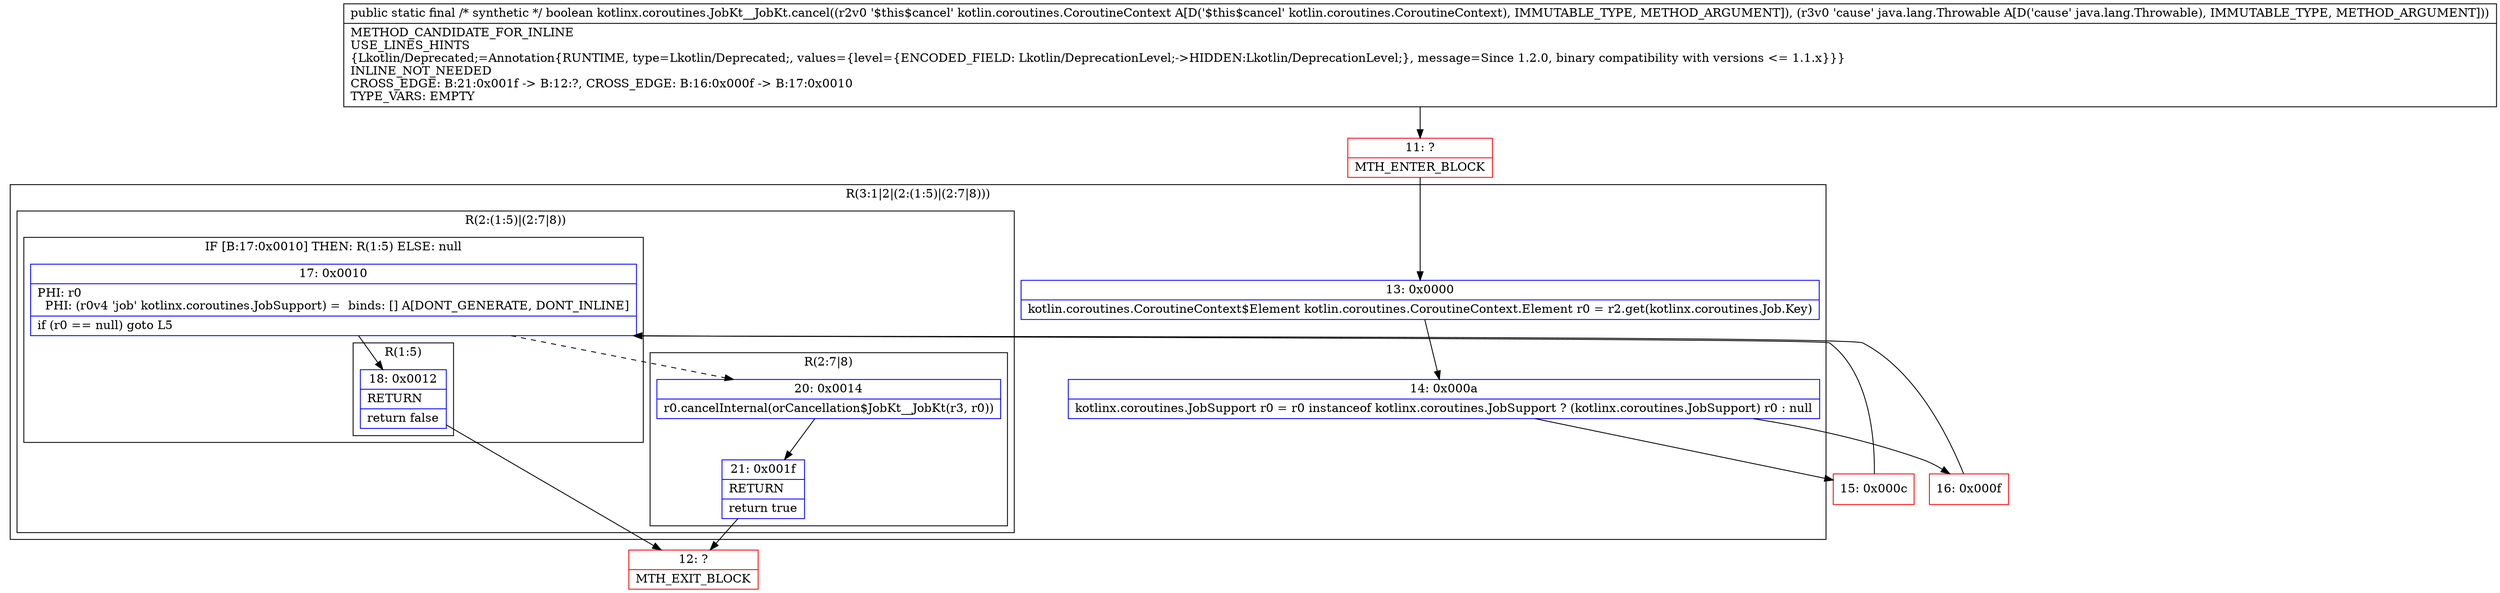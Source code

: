 digraph "CFG forkotlinx.coroutines.JobKt__JobKt.cancel(Lkotlin\/coroutines\/CoroutineContext;Ljava\/lang\/Throwable;)Z" {
subgraph cluster_Region_1970314106 {
label = "R(3:1|2|(2:(1:5)|(2:7|8)))";
node [shape=record,color=blue];
Node_13 [shape=record,label="{13\:\ 0x0000|kotlin.coroutines.CoroutineContext$Element kotlin.coroutines.CoroutineContext.Element r0 = r2.get(kotlinx.coroutines.Job.Key)\l}"];
Node_14 [shape=record,label="{14\:\ 0x000a|kotlinx.coroutines.JobSupport r0 = r0 instanceof kotlinx.coroutines.JobSupport ? (kotlinx.coroutines.JobSupport) r0 : null\l}"];
subgraph cluster_Region_1517899708 {
label = "R(2:(1:5)|(2:7|8))";
node [shape=record,color=blue];
subgraph cluster_IfRegion_1244670157 {
label = "IF [B:17:0x0010] THEN: R(1:5) ELSE: null";
node [shape=record,color=blue];
Node_17 [shape=record,label="{17\:\ 0x0010|PHI: r0 \l  PHI: (r0v4 'job' kotlinx.coroutines.JobSupport) =  binds: [] A[DONT_GENERATE, DONT_INLINE]\l|if (r0 == null) goto L5\l}"];
subgraph cluster_Region_686198015 {
label = "R(1:5)";
node [shape=record,color=blue];
Node_18 [shape=record,label="{18\:\ 0x0012|RETURN\l|return false\l}"];
}
}
subgraph cluster_Region_1660440077 {
label = "R(2:7|8)";
node [shape=record,color=blue];
Node_20 [shape=record,label="{20\:\ 0x0014|r0.cancelInternal(orCancellation$JobKt__JobKt(r3, r0))\l}"];
Node_21 [shape=record,label="{21\:\ 0x001f|RETURN\l|return true\l}"];
}
}
}
Node_11 [shape=record,color=red,label="{11\:\ ?|MTH_ENTER_BLOCK\l}"];
Node_15 [shape=record,color=red,label="{15\:\ 0x000c}"];
Node_12 [shape=record,color=red,label="{12\:\ ?|MTH_EXIT_BLOCK\l}"];
Node_16 [shape=record,color=red,label="{16\:\ 0x000f}"];
MethodNode[shape=record,label="{public static final \/* synthetic *\/ boolean kotlinx.coroutines.JobKt__JobKt.cancel((r2v0 '$this$cancel' kotlin.coroutines.CoroutineContext A[D('$this$cancel' kotlin.coroutines.CoroutineContext), IMMUTABLE_TYPE, METHOD_ARGUMENT]), (r3v0 'cause' java.lang.Throwable A[D('cause' java.lang.Throwable), IMMUTABLE_TYPE, METHOD_ARGUMENT]))  | METHOD_CANDIDATE_FOR_INLINE\lUSE_LINES_HINTS\l\{Lkotlin\/Deprecated;=Annotation\{RUNTIME, type=Lkotlin\/Deprecated;, values=\{level=\{ENCODED_FIELD: Lkotlin\/DeprecationLevel;\-\>HIDDEN:Lkotlin\/DeprecationLevel;\}, message=Since 1.2.0, binary compatibility with versions \<= 1.1.x\}\}\}\lINLINE_NOT_NEEDED\lCROSS_EDGE: B:21:0x001f \-\> B:12:?, CROSS_EDGE: B:16:0x000f \-\> B:17:0x0010\lTYPE_VARS: EMPTY\l}"];
MethodNode -> Node_11;Node_13 -> Node_14;
Node_14 -> Node_15;
Node_14 -> Node_16;
Node_17 -> Node_18;
Node_17 -> Node_20[style=dashed];
Node_18 -> Node_12;
Node_20 -> Node_21;
Node_21 -> Node_12;
Node_11 -> Node_13;
Node_15 -> Node_17;
Node_16 -> Node_17;
}

